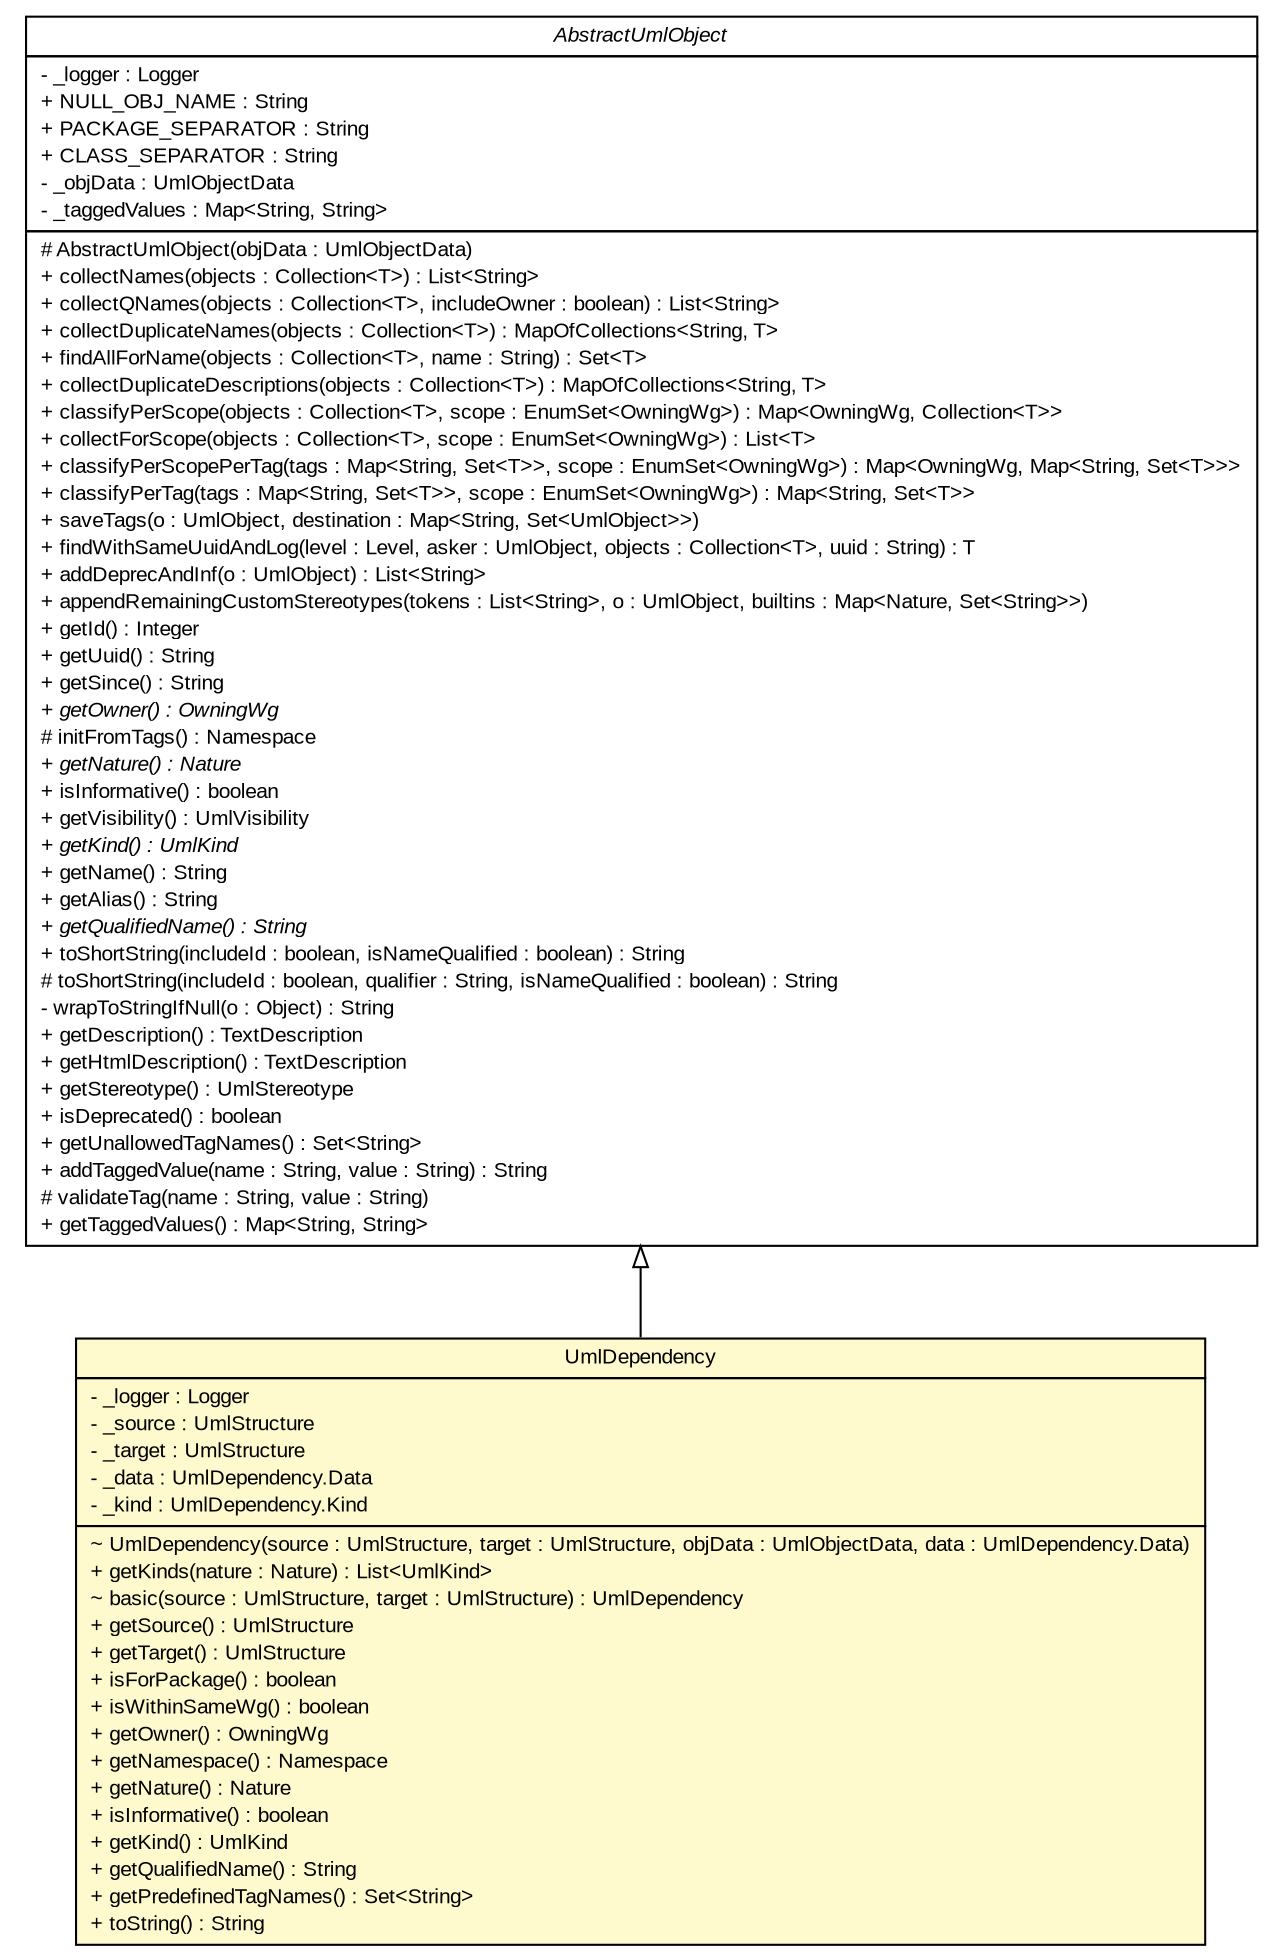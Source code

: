#!/usr/local/bin/dot
#
# Class diagram 
# Generated by UMLGraph version R5_6_6-6-g3bdff0 (http://www.umlgraph.org/)
#

digraph G {
	edge [fontname="arial",fontsize=10,labelfontname="arial",labelfontsize=10];
	node [fontname="arial",fontsize=10,shape=plaintext];
	nodesep=0.25;
	ranksep=0.5;
	// org.tanjakostic.jcleancim.model.UmlDependency
	c188568 [label=<<table title="org.tanjakostic.jcleancim.model.UmlDependency" border="0" cellborder="1" cellspacing="0" cellpadding="2" port="p" bgcolor="lemonChiffon" href="./UmlDependency.html">
		<tr><td><table border="0" cellspacing="0" cellpadding="1">
<tr><td align="center" balign="center"> UmlDependency </td></tr>
		</table></td></tr>
		<tr><td><table border="0" cellspacing="0" cellpadding="1">
<tr><td align="left" balign="left"> - _logger : Logger </td></tr>
<tr><td align="left" balign="left"> - _source : UmlStructure </td></tr>
<tr><td align="left" balign="left"> - _target : UmlStructure </td></tr>
<tr><td align="left" balign="left"> - _data : UmlDependency.Data </td></tr>
<tr><td align="left" balign="left"> - _kind : UmlDependency.Kind </td></tr>
		</table></td></tr>
		<tr><td><table border="0" cellspacing="0" cellpadding="1">
<tr><td align="left" balign="left"> ~ UmlDependency(source : UmlStructure, target : UmlStructure, objData : UmlObjectData, data : UmlDependency.Data) </td></tr>
<tr><td align="left" balign="left"> + getKinds(nature : Nature) : List&lt;UmlKind&gt; </td></tr>
<tr><td align="left" balign="left"> ~ basic(source : UmlStructure, target : UmlStructure) : UmlDependency </td></tr>
<tr><td align="left" balign="left"> + getSource() : UmlStructure </td></tr>
<tr><td align="left" balign="left"> + getTarget() : UmlStructure </td></tr>
<tr><td align="left" balign="left"> + isForPackage() : boolean </td></tr>
<tr><td align="left" balign="left"> + isWithinSameWg() : boolean </td></tr>
<tr><td align="left" balign="left"> + getOwner() : OwningWg </td></tr>
<tr><td align="left" balign="left"> + getNamespace() : Namespace </td></tr>
<tr><td align="left" balign="left"> + getNature() : Nature </td></tr>
<tr><td align="left" balign="left"> + isInformative() : boolean </td></tr>
<tr><td align="left" balign="left"> + getKind() : UmlKind </td></tr>
<tr><td align="left" balign="left"> + getQualifiedName() : String </td></tr>
<tr><td align="left" balign="left"> + getPredefinedTagNames() : Set&lt;String&gt; </td></tr>
<tr><td align="left" balign="left"> + toString() : String </td></tr>
		</table></td></tr>
		</table>>, URL="./UmlDependency.html", fontname="arial", fontcolor="black", fontsize=10.0];
	// org.tanjakostic.jcleancim.model.AbstractUmlObject
	c188598 [label=<<table title="org.tanjakostic.jcleancim.model.AbstractUmlObject" border="0" cellborder="1" cellspacing="0" cellpadding="2" port="p" href="./AbstractUmlObject.html">
		<tr><td><table border="0" cellspacing="0" cellpadding="1">
<tr><td align="center" balign="center"><font face="Arial Italic"> AbstractUmlObject </font></td></tr>
		</table></td></tr>
		<tr><td><table border="0" cellspacing="0" cellpadding="1">
<tr><td align="left" balign="left"> - _logger : Logger </td></tr>
<tr><td align="left" balign="left"> + NULL_OBJ_NAME : String </td></tr>
<tr><td align="left" balign="left"> + PACKAGE_SEPARATOR : String </td></tr>
<tr><td align="left" balign="left"> + CLASS_SEPARATOR : String </td></tr>
<tr><td align="left" balign="left"> - _objData : UmlObjectData </td></tr>
<tr><td align="left" balign="left"> - _taggedValues : Map&lt;String, String&gt; </td></tr>
		</table></td></tr>
		<tr><td><table border="0" cellspacing="0" cellpadding="1">
<tr><td align="left" balign="left"> # AbstractUmlObject(objData : UmlObjectData) </td></tr>
<tr><td align="left" balign="left"> + collectNames(objects : Collection&lt;T&gt;) : List&lt;String&gt; </td></tr>
<tr><td align="left" balign="left"> + collectQNames(objects : Collection&lt;T&gt;, includeOwner : boolean) : List&lt;String&gt; </td></tr>
<tr><td align="left" balign="left"> + collectDuplicateNames(objects : Collection&lt;T&gt;) : MapOfCollections&lt;String, T&gt; </td></tr>
<tr><td align="left" balign="left"> + findAllForName(objects : Collection&lt;T&gt;, name : String) : Set&lt;T&gt; </td></tr>
<tr><td align="left" balign="left"> + collectDuplicateDescriptions(objects : Collection&lt;T&gt;) : MapOfCollections&lt;String, T&gt; </td></tr>
<tr><td align="left" balign="left"> + classifyPerScope(objects : Collection&lt;T&gt;, scope : EnumSet&lt;OwningWg&gt;) : Map&lt;OwningWg, Collection&lt;T&gt;&gt; </td></tr>
<tr><td align="left" balign="left"> + collectForScope(objects : Collection&lt;T&gt;, scope : EnumSet&lt;OwningWg&gt;) : List&lt;T&gt; </td></tr>
<tr><td align="left" balign="left"> + classifyPerScopePerTag(tags : Map&lt;String, Set&lt;T&gt;&gt;, scope : EnumSet&lt;OwningWg&gt;) : Map&lt;OwningWg, Map&lt;String, Set&lt;T&gt;&gt;&gt; </td></tr>
<tr><td align="left" balign="left"> + classifyPerTag(tags : Map&lt;String, Set&lt;T&gt;&gt;, scope : EnumSet&lt;OwningWg&gt;) : Map&lt;String, Set&lt;T&gt;&gt; </td></tr>
<tr><td align="left" balign="left"> + saveTags(o : UmlObject, destination : Map&lt;String, Set&lt;UmlObject&gt;&gt;) </td></tr>
<tr><td align="left" balign="left"> + findWithSameUuidAndLog(level : Level, asker : UmlObject, objects : Collection&lt;T&gt;, uuid : String) : T </td></tr>
<tr><td align="left" balign="left"> + addDeprecAndInf(o : UmlObject) : List&lt;String&gt; </td></tr>
<tr><td align="left" balign="left"> + appendRemainingCustomStereotypes(tokens : List&lt;String&gt;, o : UmlObject, builtins : Map&lt;Nature, Set&lt;String&gt;&gt;) </td></tr>
<tr><td align="left" balign="left"> + getId() : Integer </td></tr>
<tr><td align="left" balign="left"> + getUuid() : String </td></tr>
<tr><td align="left" balign="left"> + getSince() : String </td></tr>
<tr><td align="left" balign="left"><font face="Arial Italic" point-size="10.0"> + getOwner() : OwningWg </font></td></tr>
<tr><td align="left" balign="left"> # initFromTags() : Namespace </td></tr>
<tr><td align="left" balign="left"><font face="Arial Italic" point-size="10.0"> + getNature() : Nature </font></td></tr>
<tr><td align="left" balign="left"> + isInformative() : boolean </td></tr>
<tr><td align="left" balign="left"> + getVisibility() : UmlVisibility </td></tr>
<tr><td align="left" balign="left"><font face="Arial Italic" point-size="10.0"> + getKind() : UmlKind </font></td></tr>
<tr><td align="left" balign="left"> + getName() : String </td></tr>
<tr><td align="left" balign="left"> + getAlias() : String </td></tr>
<tr><td align="left" balign="left"><font face="Arial Italic" point-size="10.0"> + getQualifiedName() : String </font></td></tr>
<tr><td align="left" balign="left"> + toShortString(includeId : boolean, isNameQualified : boolean) : String </td></tr>
<tr><td align="left" balign="left"> # toShortString(includeId : boolean, qualifier : String, isNameQualified : boolean) : String </td></tr>
<tr><td align="left" balign="left"> - wrapToStringIfNull(o : Object) : String </td></tr>
<tr><td align="left" balign="left"> + getDescription() : TextDescription </td></tr>
<tr><td align="left" balign="left"> + getHtmlDescription() : TextDescription </td></tr>
<tr><td align="left" balign="left"> + getStereotype() : UmlStereotype </td></tr>
<tr><td align="left" balign="left"> + isDeprecated() : boolean </td></tr>
<tr><td align="left" balign="left"> + getUnallowedTagNames() : Set&lt;String&gt; </td></tr>
<tr><td align="left" balign="left"> + addTaggedValue(name : String, value : String) : String </td></tr>
<tr><td align="left" balign="left"> # validateTag(name : String, value : String) </td></tr>
<tr><td align="left" balign="left"> + getTaggedValues() : Map&lt;String, String&gt; </td></tr>
		</table></td></tr>
		</table>>, URL="./AbstractUmlObject.html", fontname="arial", fontcolor="black", fontsize=10.0];
	//org.tanjakostic.jcleancim.model.UmlDependency extends org.tanjakostic.jcleancim.model.AbstractUmlObject
	c188598:p -> c188568:p [dir=back,arrowtail=empty];
}

